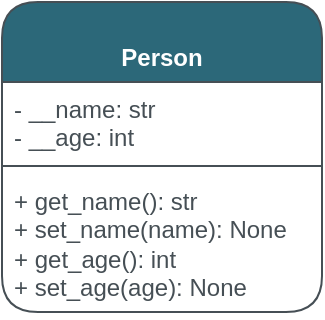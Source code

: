 <mxfile version="21.7.5" type="device">
  <diagram id="C5RBs43oDa-KdzZeNtuy" name="Page-1">
    <mxGraphModel dx="561" dy="322" grid="0" gridSize="10" guides="1" tooltips="1" connect="1" arrows="1" fold="1" page="1" pageScale="1" pageWidth="827" pageHeight="1169" math="0" shadow="0">
      <root>
        <mxCell id="WIyWlLk6GJQsqaUBKTNV-0" />
        <mxCell id="WIyWlLk6GJQsqaUBKTNV-1" parent="WIyWlLk6GJQsqaUBKTNV-0" />
        <mxCell id="tw6A6XU--vAwcZ3afUkT-0" value="&lt;br&gt;Person" style="swimlane;fontStyle=1;align=center;verticalAlign=top;childLayout=stackLayout;horizontal=1;startSize=40;horizontalStack=0;resizeParent=1;resizeParentMax=0;resizeLast=0;collapsible=1;marginBottom=0;whiteSpace=wrap;html=1;strokeColor=#464F55;fontColor=#FFFFFF;fillColor=#2C6879;rounded=1;labelBackgroundColor=none;" parent="WIyWlLk6GJQsqaUBKTNV-1" vertex="1">
          <mxGeometry x="82" y="276" width="160" height="155" as="geometry">
            <mxRectangle x="330" y="270" width="120" height="40" as="alternateBounds" />
          </mxGeometry>
        </mxCell>
        <mxCell id="tw6A6XU--vAwcZ3afUkT-1" value="- __name: str&lt;br&gt;- __age: int" style="text;strokeColor=none;fillColor=none;align=left;verticalAlign=top;spacingLeft=4;spacingRight=4;overflow=hidden;rotatable=0;points=[[0,0.5],[1,0.5]];portConstraint=eastwest;whiteSpace=wrap;html=1;fontColor=#464F55;rounded=1;labelBackgroundColor=none;" parent="tw6A6XU--vAwcZ3afUkT-0" vertex="1">
          <mxGeometry y="40" width="160" height="38" as="geometry" />
        </mxCell>
        <mxCell id="tw6A6XU--vAwcZ3afUkT-2" value="" style="line;strokeWidth=1;fillColor=none;align=left;verticalAlign=middle;spacingTop=-1;spacingLeft=3;spacingRight=3;rotatable=0;labelPosition=right;points=[];portConstraint=eastwest;strokeColor=#464F55;fontColor=#1A1A1A;rounded=1;labelBackgroundColor=none;" parent="tw6A6XU--vAwcZ3afUkT-0" vertex="1">
          <mxGeometry y="78" width="160" height="8" as="geometry" />
        </mxCell>
        <mxCell id="tw6A6XU--vAwcZ3afUkT-3" value="+ get_name(): str&lt;br&gt;+ set_name(name): None&lt;br&gt;+ get_age(): int&lt;br&gt;+ set_age(age): None" style="text;strokeColor=none;fillColor=none;align=left;verticalAlign=top;spacingLeft=4;spacingRight=4;overflow=hidden;rotatable=0;points=[[0,0.5],[1,0.5]];portConstraint=eastwest;whiteSpace=wrap;html=1;fontColor=#464F55;rounded=1;labelBackgroundColor=none;" parent="tw6A6XU--vAwcZ3afUkT-0" vertex="1">
          <mxGeometry y="86" width="160" height="69" as="geometry" />
        </mxCell>
      </root>
    </mxGraphModel>
  </diagram>
</mxfile>
